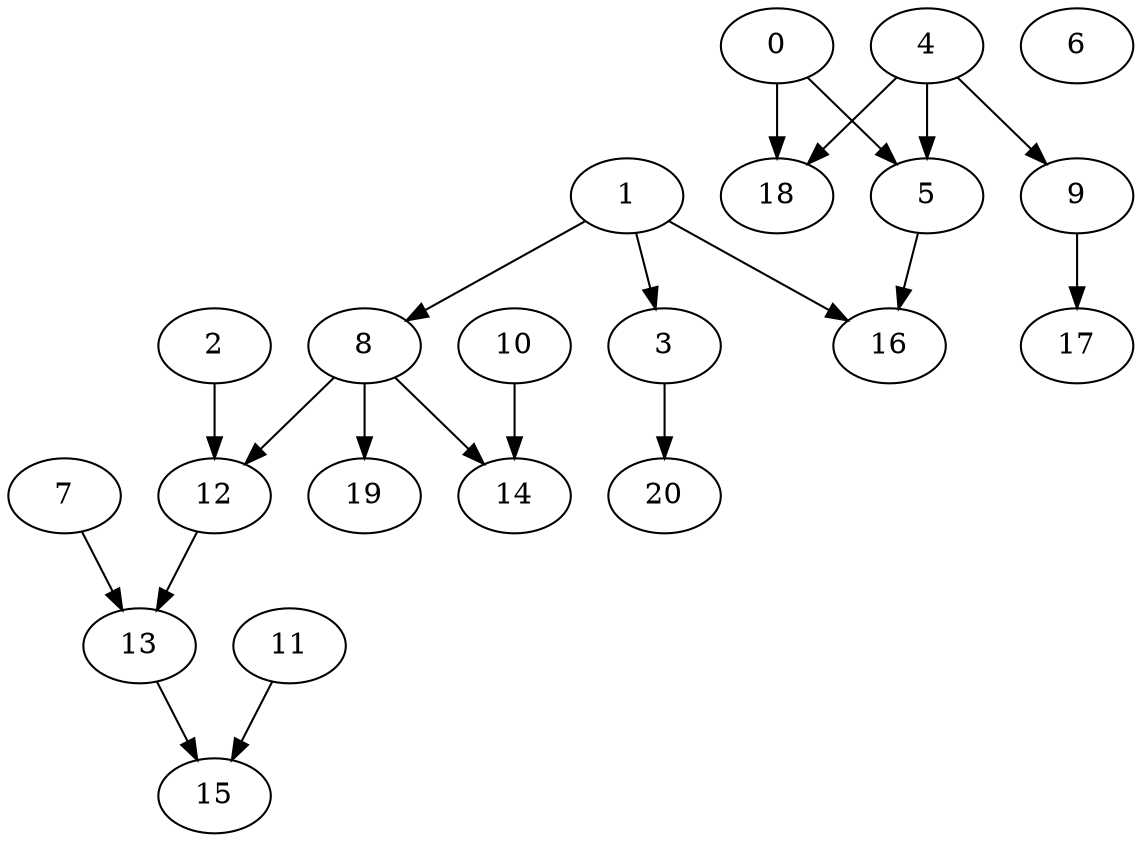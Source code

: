 digraph "Random_Nodes_21_Density_0.95_CCR_10.00_WeightType_Random_GB" {
	graph ["Duplicate states"=0,
		GraphType=Random,
		"Max states in OPEN"=0,
		Modes="120000ms; topo-ordered tasks, ; Pruning: task equivalence, fixed order ready list, ; F-value: ; Optimisation: best schedule length (\
SL) optimisation on equal, ",
		NumberOfTasks=21,
		"Pruned using list schedule length"=183069,
		"States removed from OPEN"=0,
		TargetSystem="Homogeneous-16",
		"Time to schedule (ms)"=550,
		"Total idle time"=56,
		"Total schedule length"=59,
		"Total sequential time"=119,
		"Total states created"=284793
	];
	1	["Finish time"=18,
		Processor=0,
		"Start time"=16,
		Weight=2];
	8	["Finish time"=24,
		Processor=0,
		"Start time"=18,
		Weight=6];
	1 -> 8	[Weight=62];
	3	["Finish time"=38,
		Processor=3,
		"Start time"=36,
		Weight=2];
	1 -> 3	[Weight=18];
	16	["Finish time"=40,
		Processor=1,
		"Start time"=36,
		Weight=4];
	1 -> 16	[Weight=18];
	12	["Finish time"=46,
		Processor=0,
		"Start time"=36,
		Weight=10];
	8 -> 12	[Weight=53];
	14	["Finish time"=36,
		Processor=0,
		"Start time"=26,
		Weight=10];
	8 -> 14	[Weight=71];
	19	["Finish time"=26,
		Processor=0,
		"Start time"=24,
		Weight=2];
	8 -> 19	[Weight=62];
	4	["Finish time"=5,
		Processor=1,
		"Start time"=3,
		Weight=2];
	9	["Finish time"=47,
		Processor=1,
		"Start time"=40,
		Weight=7];
	4 -> 9	[Weight=80];
	5	["Finish time"=16,
		Processor=1,
		"Start time"=12,
		Weight=4];
	4 -> 5	[Weight=89];
	18	["Finish time"=12,
		Processor=1,
		"Start time"=5,
		Weight=7];
	4 -> 18	[Weight=53];
	2	["Finish time"=16,
		Processor=0,
		"Start time"=10,
		Weight=6];
	2 -> 12	[Weight=27];
	0	["Finish time"=3,
		Processor=1,
		"Start time"=0,
		Weight=3];
	0 -> 5	[Weight=71];
	0 -> 18	[Weight=80];
	13	["Finish time"=50,
		Processor=0,
		"Start time"=46,
		Weight=4];
	12 -> 13	[Weight=71];
	17	["Finish time"=57,
		Processor=1,
		"Start time"=47,
		Weight=10];
	9 -> 17	[Weight=89];
	7	["Finish time"=10,
		Processor=2,
		"Start time"=0,
		Weight=10];
	7 -> 13	[Weight=36];
	11	["Finish time"=10,
		Processor=0,
		"Start time"=5,
		Weight=5];
	15	["Finish time"=59,
		Processor=0,
		"Start time"=50,
		Weight=9];
	11 -> 15	[Weight=71];
	20	["Finish time"=45,
		Processor=3,
		"Start time"=38,
		Weight=7];
	3 -> 20	[Weight=71];
	5 -> 16	[Weight=71];
	10	["Finish time"=5,
		Processor=0,
		"Start time"=0,
		Weight=5];
	10 -> 14	[Weight=53];
	13 -> 15	[Weight=44];
	6	["Finish time"=4,
		Processor=4,
		"Start time"=0,
		Weight=4];
}
